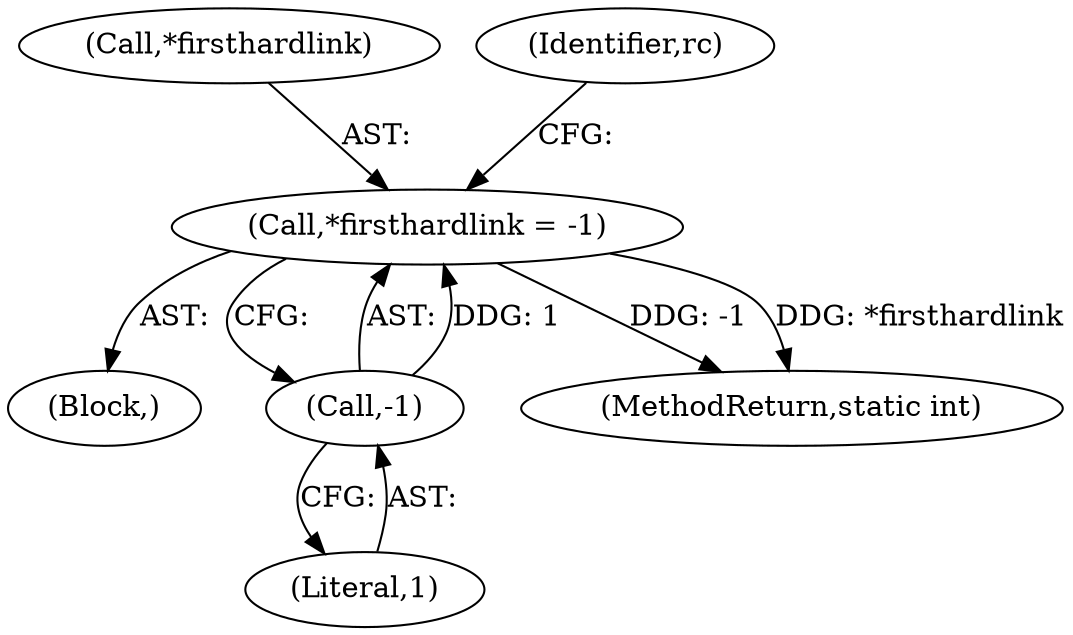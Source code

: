 digraph "0_rpm_404ef011c300207cdb1e531670384564aae04bdc_0@pointer" {
"1000204" [label="(Call,*firsthardlink = -1)"];
"1000207" [label="(Call,-1)"];
"1000205" [label="(Call,*firsthardlink)"];
"1000204" [label="(Call,*firsthardlink = -1)"];
"1000208" [label="(Literal,1)"];
"1000191" [label="(Block,)"];
"1000216" [label="(Identifier,rc)"];
"1000207" [label="(Call,-1)"];
"1000217" [label="(MethodReturn,static int)"];
"1000204" -> "1000191"  [label="AST: "];
"1000204" -> "1000207"  [label="CFG: "];
"1000205" -> "1000204"  [label="AST: "];
"1000207" -> "1000204"  [label="AST: "];
"1000216" -> "1000204"  [label="CFG: "];
"1000204" -> "1000217"  [label="DDG: -1"];
"1000204" -> "1000217"  [label="DDG: *firsthardlink"];
"1000207" -> "1000204"  [label="DDG: 1"];
"1000207" -> "1000208"  [label="CFG: "];
"1000208" -> "1000207"  [label="AST: "];
}
